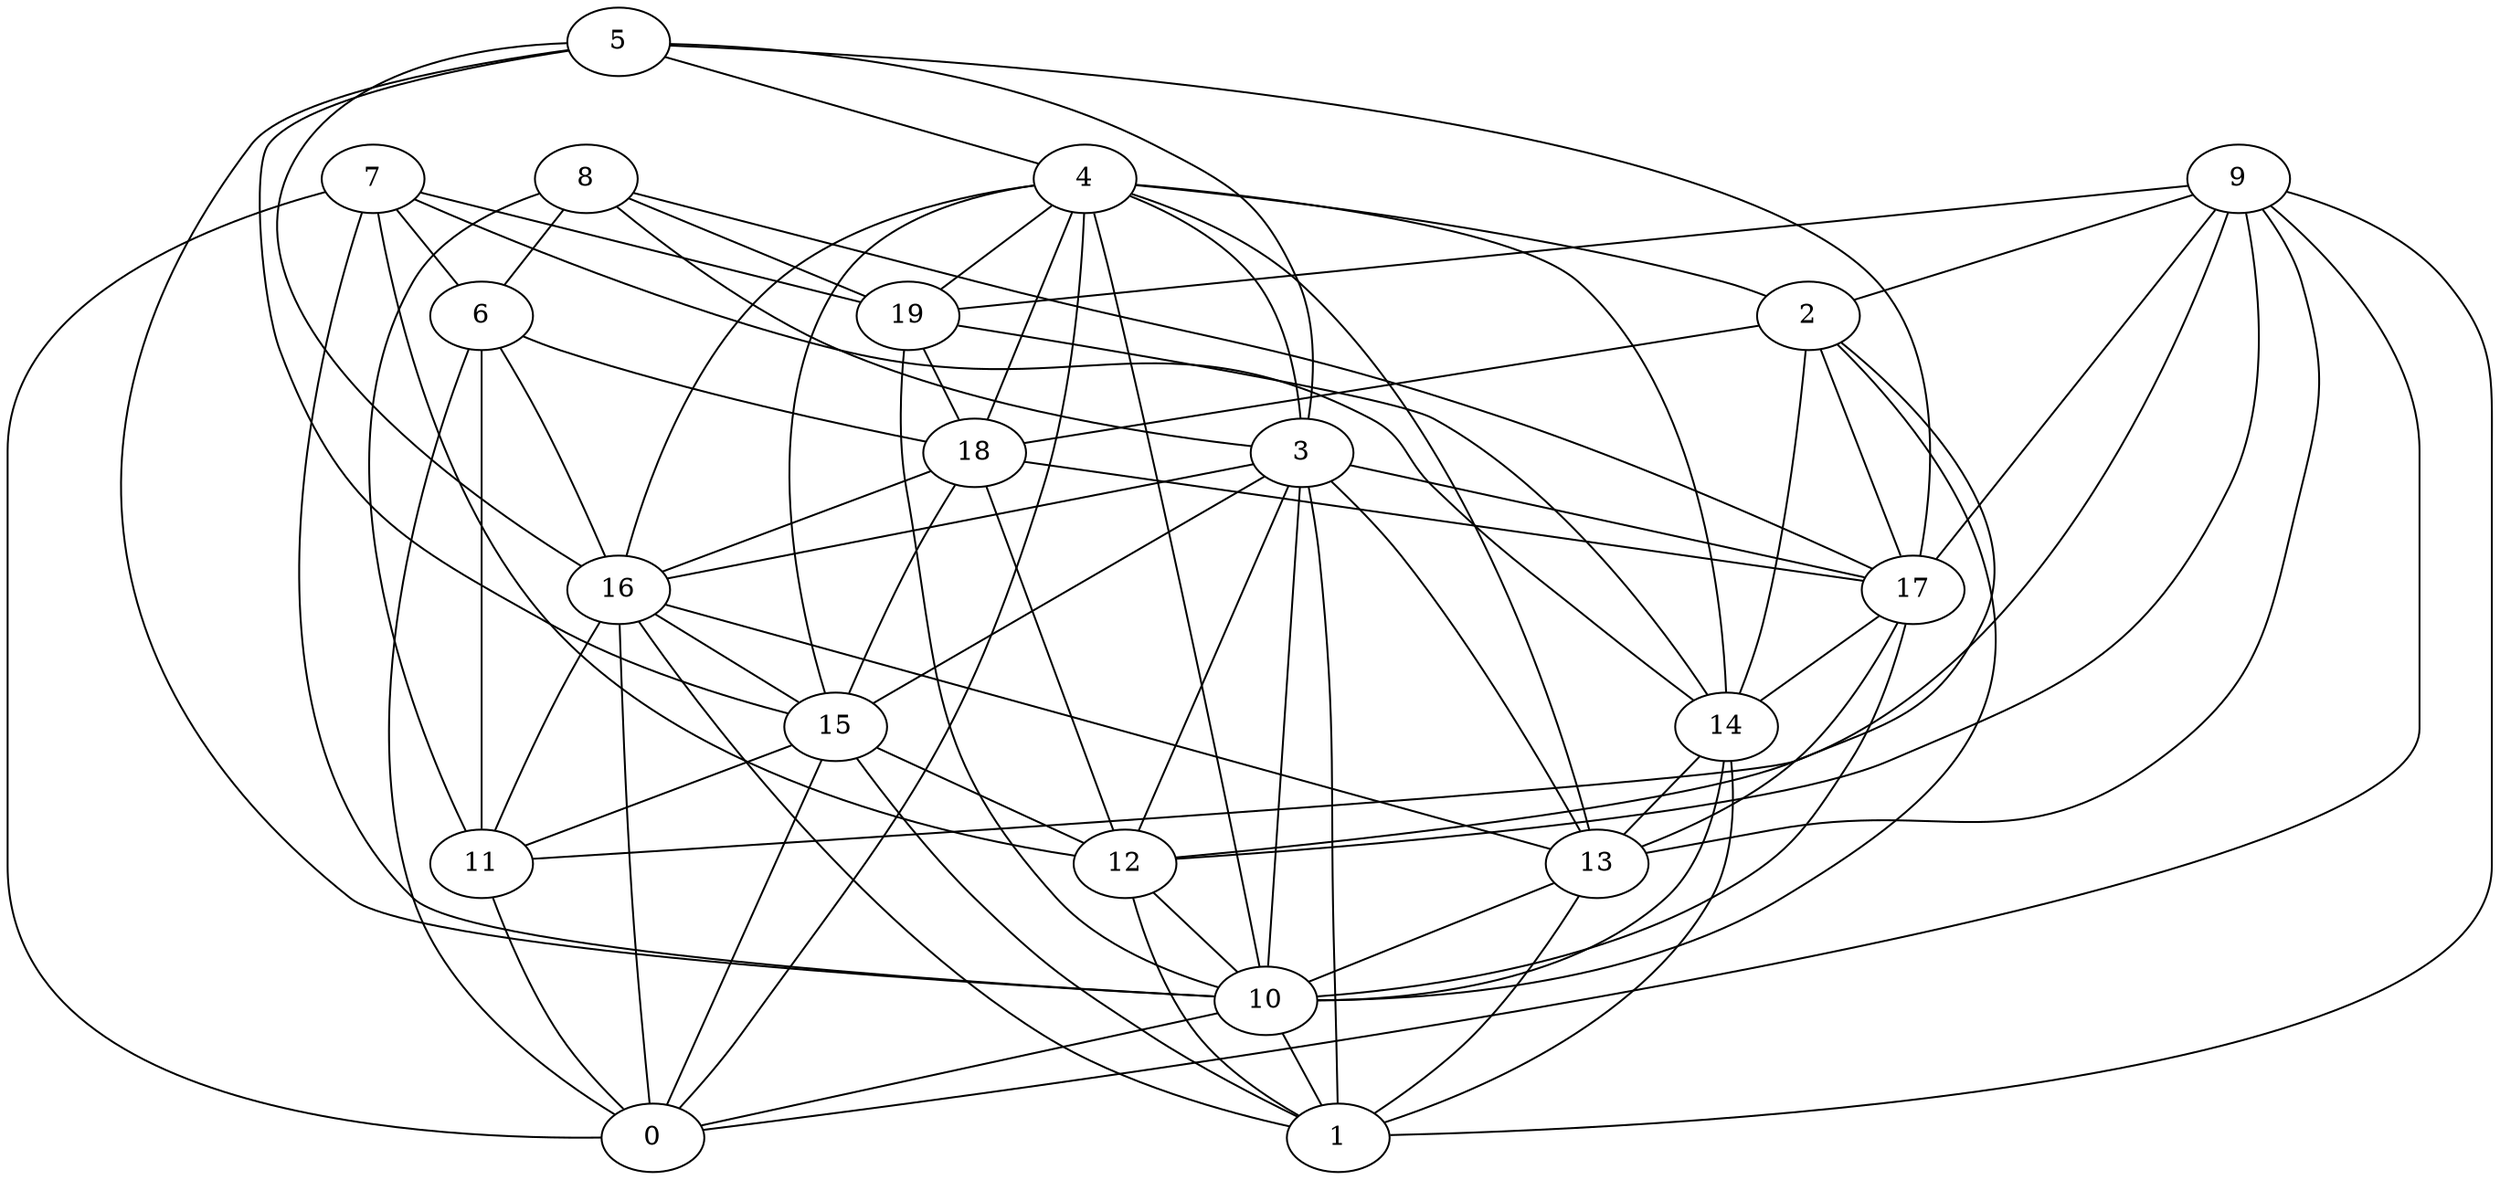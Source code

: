 digraph GG_graph {

subgraph G_graph {
edge [color = black]
"8" -> "6" [dir = none]
"8" -> "3" [dir = none]
"8" -> "17" [dir = none]
"14" -> "13" [dir = none]
"14" -> "10" [dir = none]
"2" -> "17" [dir = none]
"4" -> "0" [dir = none]
"4" -> "13" [dir = none]
"4" -> "18" [dir = none]
"4" -> "3" [dir = none]
"4" -> "19" [dir = none]
"4" -> "2" [dir = none]
"5" -> "3" [dir = none]
"5" -> "16" [dir = none]
"3" -> "17" [dir = none]
"3" -> "15" [dir = none]
"3" -> "1" [dir = none]
"3" -> "16" [dir = none]
"16" -> "1" [dir = none]
"16" -> "13" [dir = none]
"19" -> "18" [dir = none]
"19" -> "10" [dir = none]
"6" -> "0" [dir = none]
"9" -> "11" [dir = none]
"9" -> "13" [dir = none]
"9" -> "12" [dir = none]
"10" -> "1" [dir = none]
"13" -> "10" [dir = none]
"13" -> "1" [dir = none]
"15" -> "0" [dir = none]
"15" -> "11" [dir = none]
"17" -> "10" [dir = none]
"7" -> "0" [dir = none]
"7" -> "19" [dir = none]
"18" -> "16" [dir = none]
"18" -> "12" [dir = none]
"18" -> "15" [dir = none]
"12" -> "1" [dir = none]
"2" -> "12" [dir = none]
"3" -> "12" [dir = none]
"7" -> "10" [dir = none]
"9" -> "19" [dir = none]
"2" -> "10" [dir = none]
"7" -> "12" [dir = none]
"17" -> "14" [dir = none]
"11" -> "0" [dir = none]
"7" -> "14" [dir = none]
"6" -> "18" [dir = none]
"19" -> "14" [dir = none]
"9" -> "17" [dir = none]
"9" -> "0" [dir = none]
"17" -> "13" [dir = none]
"16" -> "15" [dir = none]
"4" -> "16" [dir = none]
"5" -> "10" [dir = none]
"5" -> "4" [dir = none]
"16" -> "0" [dir = none]
"7" -> "6" [dir = none]
"15" -> "1" [dir = none]
"12" -> "10" [dir = none]
"5" -> "15" [dir = none]
"2" -> "18" [dir = none]
"4" -> "10" [dir = none]
"8" -> "19" [dir = none]
"8" -> "11" [dir = none]
"2" -> "14" [dir = none]
"3" -> "13" [dir = none]
"18" -> "17" [dir = none]
"9" -> "1" [dir = none]
"16" -> "11" [dir = none]
"9" -> "2" [dir = none]
"6" -> "11" [dir = none]
"4" -> "15" [dir = none]
"6" -> "16" [dir = none]
"4" -> "14" [dir = none]
"14" -> "1" [dir = none]
"10" -> "0" [dir = none]
"5" -> "17" [dir = none]
"3" -> "10" [dir = none]
"15" -> "12" [dir = none]
}

}
